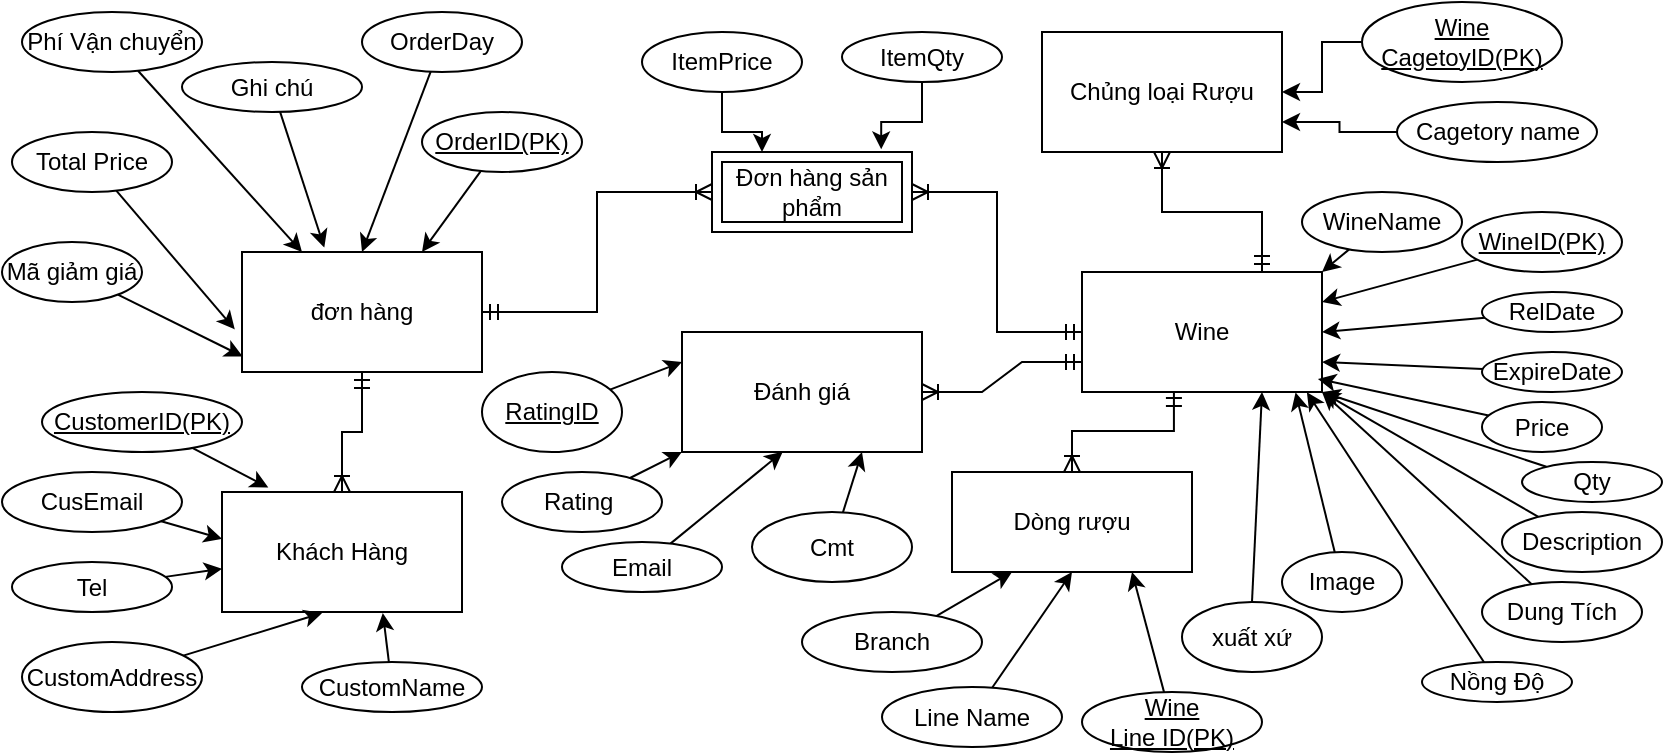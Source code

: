 <mxfile version="21.4.0" type="github">
  <diagram id="R2lEEEUBdFMjLlhIrx00" name="Page-1">
    <mxGraphModel dx="996" dy="573" grid="1" gridSize="10" guides="1" tooltips="1" connect="1" arrows="1" fold="1" page="1" pageScale="1" pageWidth="850" pageHeight="1100" math="0" shadow="0" extFonts="Permanent Marker^https://fonts.googleapis.com/css?family=Permanent+Marker">
      <root>
        <mxCell id="0" />
        <mxCell id="1" parent="0" />
        <mxCell id="dTxI5dDR73npywH-p4hO-19" value="" style="edgeStyle=elbowEdgeStyle;fontSize=12;html=1;endArrow=ERoneToMany;startArrow=ERmandOne;rounded=0;exitX=0.75;exitY=0;exitDx=0;exitDy=0;elbow=vertical;entryX=0.5;entryY=1;entryDx=0;entryDy=0;" parent="1" source="dTxI5dDR73npywH-p4hO-31" target="dTxI5dDR73npywH-p4hO-30" edge="1">
          <mxGeometry width="100" height="100" relative="1" as="geometry">
            <mxPoint x="622.426" y="171.716" as="sourcePoint" />
            <mxPoint x="750" y="110" as="targetPoint" />
          </mxGeometry>
        </mxCell>
        <mxCell id="dTxI5dDR73npywH-p4hO-20" value="" style="fontSize=12;html=1;endArrow=ERoneToMany;startArrow=ERmandOne;rounded=0;exitX=0.383;exitY=0.983;exitDx=0;exitDy=0;entryX=0.5;entryY=0;entryDx=0;entryDy=0;edgeStyle=elbowEdgeStyle;elbow=vertical;exitPerimeter=0;" parent="1" source="dTxI5dDR73npywH-p4hO-31" target="dTxI5dDR73npywH-p4hO-29" edge="1">
          <mxGeometry width="100" height="100" relative="1" as="geometry">
            <mxPoint x="622.426" y="228.284" as="sourcePoint" />
            <mxPoint x="700" y="340" as="targetPoint" />
          </mxGeometry>
        </mxCell>
        <mxCell id="dTxI5dDR73npywH-p4hO-21" value="" style="edgeStyle=elbowEdgeStyle;fontSize=12;html=1;endArrow=ERoneToMany;startArrow=ERmandOne;rounded=0;exitX=0;exitY=0.5;exitDx=0;exitDy=0;entryX=1;entryY=0.5;entryDx=0;entryDy=0;" parent="1" source="dTxI5dDR73npywH-p4hO-31" target="dTxI5dDR73npywH-p4hO-33" edge="1">
          <mxGeometry width="100" height="100" relative="1" as="geometry">
            <mxPoint x="520" y="200" as="sourcePoint" />
            <mxPoint x="420" y="190" as="targetPoint" />
          </mxGeometry>
        </mxCell>
        <mxCell id="dTxI5dDR73npywH-p4hO-22" value="" style="edgeStyle=elbowEdgeStyle;fontSize=12;html=1;endArrow=ERoneToMany;startArrow=ERmandOne;rounded=0;exitX=1;exitY=0.5;exitDx=0;exitDy=0;entryX=0;entryY=0.5;entryDx=0;entryDy=0;" parent="1" source="dTxI5dDR73npywH-p4hO-25" target="dTxI5dDR73npywH-p4hO-33" edge="1">
          <mxGeometry width="100" height="100" relative="1" as="geometry">
            <mxPoint x="260" y="160" as="sourcePoint" />
            <mxPoint x="330" y="160" as="targetPoint" />
          </mxGeometry>
        </mxCell>
        <mxCell id="dTxI5dDR73npywH-p4hO-23" value="" style="edgeStyle=orthogonalEdgeStyle;fontSize=12;html=1;endArrow=ERoneToMany;startArrow=ERmandOne;rounded=0;entryX=0.5;entryY=0;entryDx=0;entryDy=0;exitX=0.5;exitY=1;exitDx=0;exitDy=0;" parent="1" source="dTxI5dDR73npywH-p4hO-25" target="dTxI5dDR73npywH-p4hO-27" edge="1">
          <mxGeometry width="100" height="100" relative="1" as="geometry">
            <mxPoint x="200" y="200" as="sourcePoint" />
            <mxPoint x="240" y="340" as="targetPoint" />
          </mxGeometry>
        </mxCell>
        <mxCell id="dTxI5dDR73npywH-p4hO-25" value="đơn hàng" style="rounded=0;whiteSpace=wrap;html=1;" parent="1" vertex="1">
          <mxGeometry x="130" y="140" width="120" height="60" as="geometry" />
        </mxCell>
        <mxCell id="dTxI5dDR73npywH-p4hO-27" value="Khách Hàng" style="rounded=0;whiteSpace=wrap;html=1;" parent="1" vertex="1">
          <mxGeometry x="120" y="260" width="120" height="60" as="geometry" />
        </mxCell>
        <mxCell id="dTxI5dDR73npywH-p4hO-29" value="Dòng rượu" style="rounded=0;whiteSpace=wrap;html=1;" parent="1" vertex="1">
          <mxGeometry x="485" y="250" width="120" height="50" as="geometry" />
        </mxCell>
        <mxCell id="dTxI5dDR73npywH-p4hO-30" value="Chủng loại Rượu" style="rounded=0;whiteSpace=wrap;html=1;" parent="1" vertex="1">
          <mxGeometry x="530" y="30" width="120" height="60" as="geometry" />
        </mxCell>
        <mxCell id="dTxI5dDR73npywH-p4hO-31" value="Wine" style="rounded=0;whiteSpace=wrap;html=1;" parent="1" vertex="1">
          <mxGeometry x="550" y="150" width="120" height="60" as="geometry" />
        </mxCell>
        <mxCell id="dTxI5dDR73npywH-p4hO-32" value="Đánh giá" style="rounded=0;whiteSpace=wrap;html=1;" parent="1" vertex="1">
          <mxGeometry x="350" y="180" width="120" height="60" as="geometry" />
        </mxCell>
        <mxCell id="dTxI5dDR73npywH-p4hO-33" value="Đơn hàng sản phẩm" style="shape=ext;margin=3;double=1;whiteSpace=wrap;html=1;align=center;" parent="1" vertex="1">
          <mxGeometry x="365" y="90" width="100" height="40" as="geometry" />
        </mxCell>
        <mxCell id="8G3KxPDngYe6h84Ui3Jd-6" style="rounded=0;orthogonalLoop=1;jettySize=auto;html=1;entryX=1;entryY=0;entryDx=0;entryDy=0;" parent="1" source="dTxI5dDR73npywH-p4hO-35" target="dTxI5dDR73npywH-p4hO-31" edge="1">
          <mxGeometry relative="1" as="geometry">
            <mxPoint x="610" y="280" as="targetPoint" />
          </mxGeometry>
        </mxCell>
        <mxCell id="dTxI5dDR73npywH-p4hO-35" value="WineName" style="ellipse;whiteSpace=wrap;html=1;align=center;" parent="1" vertex="1">
          <mxGeometry x="660" y="110" width="80" height="30" as="geometry" />
        </mxCell>
        <mxCell id="8G3KxPDngYe6h84Ui3Jd-5" style="rounded=0;orthogonalLoop=1;jettySize=auto;html=1;entryX=1;entryY=0.25;entryDx=0;entryDy=0;" parent="1" source="dTxI5dDR73npywH-p4hO-38" target="dTxI5dDR73npywH-p4hO-31" edge="1">
          <mxGeometry relative="1" as="geometry" />
        </mxCell>
        <mxCell id="dTxI5dDR73npywH-p4hO-38" value="WineID(PK)" style="ellipse;whiteSpace=wrap;html=1;align=center;fontStyle=4;" parent="1" vertex="1">
          <mxGeometry x="740" y="120" width="80" height="30" as="geometry" />
        </mxCell>
        <mxCell id="8G3KxPDngYe6h84Ui3Jd-7" style="rounded=0;orthogonalLoop=1;jettySize=auto;html=1;entryX=1;entryY=0.5;entryDx=0;entryDy=0;" parent="1" source="VobUMtlbzpRoxm0NPVZj-1" target="dTxI5dDR73npywH-p4hO-31" edge="1">
          <mxGeometry relative="1" as="geometry" />
        </mxCell>
        <mxCell id="VobUMtlbzpRoxm0NPVZj-1" value="RelDate" style="ellipse;whiteSpace=wrap;html=1;align=center;" parent="1" vertex="1">
          <mxGeometry x="750" y="160" width="70" height="20" as="geometry" />
        </mxCell>
        <mxCell id="8G3KxPDngYe6h84Ui3Jd-8" style="rounded=0;orthogonalLoop=1;jettySize=auto;html=1;entryX=1;entryY=0.75;entryDx=0;entryDy=0;" parent="1" source="VobUMtlbzpRoxm0NPVZj-2" target="dTxI5dDR73npywH-p4hO-31" edge="1">
          <mxGeometry relative="1" as="geometry" />
        </mxCell>
        <mxCell id="VobUMtlbzpRoxm0NPVZj-2" value="ExpireDate" style="ellipse;whiteSpace=wrap;html=1;align=center;" parent="1" vertex="1">
          <mxGeometry x="750" y="190" width="70" height="20" as="geometry" />
        </mxCell>
        <mxCell id="8G3KxPDngYe6h84Ui3Jd-9" style="rounded=0;orthogonalLoop=1;jettySize=auto;html=1;entryX=0.983;entryY=0.891;entryDx=0;entryDy=0;entryPerimeter=0;" parent="1" source="VobUMtlbzpRoxm0NPVZj-3" target="dTxI5dDR73npywH-p4hO-31" edge="1">
          <mxGeometry relative="1" as="geometry">
            <mxPoint x="610" y="300" as="targetPoint" />
          </mxGeometry>
        </mxCell>
        <mxCell id="VobUMtlbzpRoxm0NPVZj-3" value="Price" style="ellipse;whiteSpace=wrap;html=1;align=center;" parent="1" vertex="1">
          <mxGeometry x="750" y="215" width="60" height="25" as="geometry" />
        </mxCell>
        <mxCell id="8G3KxPDngYe6h84Ui3Jd-10" style="rounded=0;orthogonalLoop=1;jettySize=auto;html=1;entryX=1;entryY=1;entryDx=0;entryDy=0;" parent="1" source="VobUMtlbzpRoxm0NPVZj-4" target="dTxI5dDR73npywH-p4hO-31" edge="1">
          <mxGeometry relative="1" as="geometry">
            <mxPoint x="610" y="310" as="targetPoint" />
          </mxGeometry>
        </mxCell>
        <mxCell id="VobUMtlbzpRoxm0NPVZj-4" value="Qty" style="ellipse;whiteSpace=wrap;html=1;align=center;" parent="1" vertex="1">
          <mxGeometry x="770" y="245" width="70" height="20" as="geometry" />
        </mxCell>
        <mxCell id="8G3KxPDngYe6h84Ui3Jd-26" style="edgeStyle=orthogonalEdgeStyle;rounded=0;orthogonalLoop=1;jettySize=auto;html=1;entryX=0.846;entryY=-0.033;entryDx=0;entryDy=0;entryPerimeter=0;" parent="1" source="VobUMtlbzpRoxm0NPVZj-5" target="dTxI5dDR73npywH-p4hO-33" edge="1">
          <mxGeometry relative="1" as="geometry" />
        </mxCell>
        <mxCell id="VobUMtlbzpRoxm0NPVZj-5" value="ItemQty" style="ellipse;whiteSpace=wrap;html=1;align=center;" parent="1" vertex="1">
          <mxGeometry x="430" y="30" width="80" height="25" as="geometry" />
        </mxCell>
        <mxCell id="8G3KxPDngYe6h84Ui3Jd-16" style="rounded=0;orthogonalLoop=1;jettySize=auto;html=1;entryX=0.25;entryY=1;entryDx=0;entryDy=0;" parent="1" source="VobUMtlbzpRoxm0NPVZj-6" target="dTxI5dDR73npywH-p4hO-29" edge="1">
          <mxGeometry relative="1" as="geometry" />
        </mxCell>
        <mxCell id="VobUMtlbzpRoxm0NPVZj-6" value="Branch" style="ellipse;whiteSpace=wrap;html=1;align=center;" parent="1" vertex="1">
          <mxGeometry x="410" y="320" width="90" height="30" as="geometry" />
        </mxCell>
        <mxCell id="8G3KxPDngYe6h84Ui3Jd-25" style="edgeStyle=orthogonalEdgeStyle;rounded=0;orthogonalLoop=1;jettySize=auto;html=1;entryX=0.25;entryY=0;entryDx=0;entryDy=0;" parent="1" source="VobUMtlbzpRoxm0NPVZj-7" target="dTxI5dDR73npywH-p4hO-33" edge="1">
          <mxGeometry relative="1" as="geometry" />
        </mxCell>
        <mxCell id="VobUMtlbzpRoxm0NPVZj-7" value="ItemPrice" style="ellipse;whiteSpace=wrap;html=1;align=center;" parent="1" vertex="1">
          <mxGeometry x="330" y="30" width="80" height="30" as="geometry" />
        </mxCell>
        <mxCell id="8G3KxPDngYe6h84Ui3Jd-11" style="rounded=0;orthogonalLoop=1;jettySize=auto;html=1;entryX=1;entryY=1;entryDx=0;entryDy=0;" parent="1" source="VobUMtlbzpRoxm0NPVZj-8" target="dTxI5dDR73npywH-p4hO-31" edge="1">
          <mxGeometry relative="1" as="geometry">
            <mxPoint x="610" y="320" as="targetPoint" />
          </mxGeometry>
        </mxCell>
        <mxCell id="VobUMtlbzpRoxm0NPVZj-8" value="Description" style="ellipse;whiteSpace=wrap;html=1;align=center;" parent="1" vertex="1">
          <mxGeometry x="760" y="270" width="80" height="30" as="geometry" />
        </mxCell>
        <mxCell id="8G3KxPDngYe6h84Ui3Jd-20" style="rounded=0;orthogonalLoop=1;jettySize=auto;html=1;entryX=0.417;entryY=1.009;entryDx=0;entryDy=0;entryPerimeter=0;" parent="1" source="VobUMtlbzpRoxm0NPVZj-9" target="dTxI5dDR73npywH-p4hO-27" edge="1">
          <mxGeometry relative="1" as="geometry" />
        </mxCell>
        <mxCell id="VobUMtlbzpRoxm0NPVZj-9" value="CustomAddress" style="ellipse;whiteSpace=wrap;html=1;align=center;" parent="1" vertex="1">
          <mxGeometry x="20" y="335" width="90" height="35" as="geometry" />
        </mxCell>
        <mxCell id="8G3KxPDngYe6h84Ui3Jd-15" style="rounded=0;orthogonalLoop=1;jettySize=auto;html=1;entryX=0.5;entryY=1;entryDx=0;entryDy=0;" parent="1" source="VobUMtlbzpRoxm0NPVZj-11" target="dTxI5dDR73npywH-p4hO-29" edge="1">
          <mxGeometry relative="1" as="geometry" />
        </mxCell>
        <mxCell id="VobUMtlbzpRoxm0NPVZj-11" value="Line Name" style="ellipse;whiteSpace=wrap;html=1;align=center;" parent="1" vertex="1">
          <mxGeometry x="450" y="357.5" width="90" height="30" as="geometry" />
        </mxCell>
        <mxCell id="8G3KxPDngYe6h84Ui3Jd-22" style="rounded=0;orthogonalLoop=1;jettySize=auto;html=1;entryX=-0.03;entryY=0.645;entryDx=0;entryDy=0;entryPerimeter=0;" parent="1" source="VobUMtlbzpRoxm0NPVZj-12" target="dTxI5dDR73npywH-p4hO-25" edge="1">
          <mxGeometry relative="1" as="geometry" />
        </mxCell>
        <mxCell id="VobUMtlbzpRoxm0NPVZj-12" value="Total Price" style="ellipse;whiteSpace=wrap;html=1;align=center;" parent="1" vertex="1">
          <mxGeometry x="15" y="80" width="80" height="30" as="geometry" />
        </mxCell>
        <mxCell id="8G3KxPDngYe6h84Ui3Jd-23" style="rounded=0;orthogonalLoop=1;jettySize=auto;html=1;entryX=0.5;entryY=0;entryDx=0;entryDy=0;" parent="1" source="VobUMtlbzpRoxm0NPVZj-13" target="dTxI5dDR73npywH-p4hO-25" edge="1">
          <mxGeometry relative="1" as="geometry" />
        </mxCell>
        <mxCell id="VobUMtlbzpRoxm0NPVZj-13" value="OrderDay" style="ellipse;whiteSpace=wrap;html=1;align=center;" parent="1" vertex="1">
          <mxGeometry x="190" y="20" width="80" height="30" as="geometry" />
        </mxCell>
        <mxCell id="8G3KxPDngYe6h84Ui3Jd-14" style="rounded=0;orthogonalLoop=1;jettySize=auto;html=1;entryX=0.75;entryY=1;entryDx=0;entryDy=0;" parent="1" source="VobUMtlbzpRoxm0NPVZj-14" target="dTxI5dDR73npywH-p4hO-29" edge="1">
          <mxGeometry relative="1" as="geometry" />
        </mxCell>
        <mxCell id="VobUMtlbzpRoxm0NPVZj-14" value="Wine&lt;br style=&quot;border-color: var(--border-color);&quot;&gt;Line ID(PK)" style="ellipse;whiteSpace=wrap;html=1;align=center;fontStyle=4;" parent="1" vertex="1">
          <mxGeometry x="550" y="360" width="90" height="30" as="geometry" />
        </mxCell>
        <mxCell id="8G3KxPDngYe6h84Ui3Jd-24" style="rounded=0;orthogonalLoop=1;jettySize=auto;html=1;entryX=0.75;entryY=0;entryDx=0;entryDy=0;" parent="1" source="VobUMtlbzpRoxm0NPVZj-15" target="dTxI5dDR73npywH-p4hO-25" edge="1">
          <mxGeometry relative="1" as="geometry" />
        </mxCell>
        <mxCell id="VobUMtlbzpRoxm0NPVZj-15" value="OrderID(PK)" style="ellipse;whiteSpace=wrap;html=1;align=center;fontStyle=4;" parent="1" vertex="1">
          <mxGeometry x="220" y="70" width="80" height="30" as="geometry" />
        </mxCell>
        <mxCell id="8G3KxPDngYe6h84Ui3Jd-17" style="rounded=0;orthogonalLoop=1;jettySize=auto;html=1;entryX=0.67;entryY=1.009;entryDx=0;entryDy=0;entryPerimeter=0;" parent="1" source="VobUMtlbzpRoxm0NPVZj-16" target="dTxI5dDR73npywH-p4hO-27" edge="1">
          <mxGeometry relative="1" as="geometry">
            <mxPoint x="200" y="460" as="targetPoint" />
          </mxGeometry>
        </mxCell>
        <mxCell id="VobUMtlbzpRoxm0NPVZj-16" value="CustomName" style="ellipse;whiteSpace=wrap;html=1;align=center;" parent="1" vertex="1">
          <mxGeometry x="160" y="345" width="90" height="25" as="geometry" />
        </mxCell>
        <mxCell id="8G3KxPDngYe6h84Ui3Jd-18" style="rounded=0;orthogonalLoop=1;jettySize=auto;html=1;" parent="1" source="VobUMtlbzpRoxm0NPVZj-17" target="dTxI5dDR73npywH-p4hO-27" edge="1">
          <mxGeometry relative="1" as="geometry">
            <mxPoint x="200" y="330" as="targetPoint" />
          </mxGeometry>
        </mxCell>
        <mxCell id="VobUMtlbzpRoxm0NPVZj-17" value="Tel" style="ellipse;whiteSpace=wrap;html=1;align=center;" parent="1" vertex="1">
          <mxGeometry x="15" y="295" width="80" height="25" as="geometry" />
        </mxCell>
        <mxCell id="8G3KxPDngYe6h84Ui3Jd-19" style="rounded=0;orthogonalLoop=1;jettySize=auto;html=1;entryX=0.193;entryY=-0.037;entryDx=0;entryDy=0;entryPerimeter=0;elbow=vertical;" parent="1" source="VobUMtlbzpRoxm0NPVZj-18" target="dTxI5dDR73npywH-p4hO-27" edge="1">
          <mxGeometry relative="1" as="geometry" />
        </mxCell>
        <mxCell id="VobUMtlbzpRoxm0NPVZj-18" value="CustomerID(PK)" style="ellipse;whiteSpace=wrap;html=1;align=center;fontStyle=4;" parent="1" vertex="1">
          <mxGeometry x="30" y="210" width="100" height="30" as="geometry" />
        </mxCell>
        <mxCell id="8G3KxPDngYe6h84Ui3Jd-21" style="rounded=0;orthogonalLoop=1;jettySize=auto;html=1;entryX=0;entryY=0.39;entryDx=0;entryDy=0;entryPerimeter=0;" parent="1" source="VobUMtlbzpRoxm0NPVZj-19" target="dTxI5dDR73npywH-p4hO-27" edge="1">
          <mxGeometry relative="1" as="geometry" />
        </mxCell>
        <mxCell id="VobUMtlbzpRoxm0NPVZj-19" value="CusEmail" style="ellipse;whiteSpace=wrap;html=1;align=center;" parent="1" vertex="1">
          <mxGeometry x="10" y="250" width="90" height="30" as="geometry" />
        </mxCell>
        <mxCell id="8G3KxPDngYe6h84Ui3Jd-13" style="edgeStyle=orthogonalEdgeStyle;rounded=0;orthogonalLoop=1;jettySize=auto;html=1;entryX=1;entryY=0.75;entryDx=0;entryDy=0;" parent="1" source="8G3KxPDngYe6h84Ui3Jd-1" target="dTxI5dDR73npywH-p4hO-30" edge="1">
          <mxGeometry relative="1" as="geometry" />
        </mxCell>
        <mxCell id="8G3KxPDngYe6h84Ui3Jd-1" value="Cagetory name" style="ellipse;whiteSpace=wrap;html=1;align=center;" parent="1" vertex="1">
          <mxGeometry x="707.5" y="65" width="100" height="30" as="geometry" />
        </mxCell>
        <mxCell id="8G3KxPDngYe6h84Ui3Jd-12" style="edgeStyle=orthogonalEdgeStyle;rounded=0;orthogonalLoop=1;jettySize=auto;html=1;entryX=1;entryY=0.5;entryDx=0;entryDy=0;" parent="1" source="8G3KxPDngYe6h84Ui3Jd-4" target="dTxI5dDR73npywH-p4hO-30" edge="1">
          <mxGeometry relative="1" as="geometry" />
        </mxCell>
        <mxCell id="8G3KxPDngYe6h84Ui3Jd-4" value="Wine&lt;br style=&quot;border-color: var(--border-color);&quot;&gt;CagetoyID(PK)" style="ellipse;whiteSpace=wrap;html=1;align=center;fontStyle=4;" parent="1" vertex="1">
          <mxGeometry x="690" y="15" width="100" height="40" as="geometry" />
        </mxCell>
        <mxCell id="rmuJf8ZQ7ZaGDNXfYBwP-2" style="rounded=0;orthogonalLoop=1;jettySize=auto;html=1;entryX=1;entryY=1;entryDx=0;entryDy=0;" parent="1" source="rmuJf8ZQ7ZaGDNXfYBwP-1" target="dTxI5dDR73npywH-p4hO-31" edge="1">
          <mxGeometry relative="1" as="geometry">
            <mxPoint x="610" y="330" as="targetPoint" />
          </mxGeometry>
        </mxCell>
        <mxCell id="rmuJf8ZQ7ZaGDNXfYBwP-1" value="Dung Tích" style="ellipse;whiteSpace=wrap;html=1;align=center;" parent="1" vertex="1">
          <mxGeometry x="750" y="305" width="80" height="30" as="geometry" />
        </mxCell>
        <mxCell id="rmuJf8ZQ7ZaGDNXfYBwP-5" style="edgeStyle=orthogonalEdgeStyle;rounded=0;orthogonalLoop=1;jettySize=auto;html=1;exitX=0.5;exitY=1;exitDx=0;exitDy=0;" parent="1" source="dTxI5dDR73npywH-p4hO-29" target="dTxI5dDR73npywH-p4hO-29" edge="1">
          <mxGeometry relative="1" as="geometry" />
        </mxCell>
        <mxCell id="Azhsq3GnwWCv2wDgY1An-1" style="edgeStyle=orthogonalEdgeStyle;rounded=0;orthogonalLoop=1;jettySize=auto;html=1;exitX=0.5;exitY=1;exitDx=0;exitDy=0;" parent="1" source="VobUMtlbzpRoxm0NPVZj-6" target="VobUMtlbzpRoxm0NPVZj-6" edge="1">
          <mxGeometry relative="1" as="geometry" />
        </mxCell>
        <mxCell id="Azhsq3GnwWCv2wDgY1An-3" style="rounded=0;orthogonalLoop=1;jettySize=auto;html=1;entryX=0.937;entryY=1.003;entryDx=0;entryDy=0;entryPerimeter=0;" parent="1" source="Azhsq3GnwWCv2wDgY1An-2" target="dTxI5dDR73npywH-p4hO-31" edge="1">
          <mxGeometry relative="1" as="geometry" />
        </mxCell>
        <mxCell id="Azhsq3GnwWCv2wDgY1An-2" value="Nồng Độ" style="ellipse;whiteSpace=wrap;html=1;align=center;" parent="1" vertex="1">
          <mxGeometry x="720" y="345" width="75" height="20" as="geometry" />
        </mxCell>
        <mxCell id="Azhsq3GnwWCv2wDgY1An-5" style="rounded=0;orthogonalLoop=1;jettySize=auto;html=1;entryX=0;entryY=1;entryDx=0;entryDy=0;" parent="1" source="Azhsq3GnwWCv2wDgY1An-4" target="dTxI5dDR73npywH-p4hO-32" edge="1">
          <mxGeometry relative="1" as="geometry" />
        </mxCell>
        <mxCell id="Azhsq3GnwWCv2wDgY1An-4" value="Rating&amp;nbsp;" style="ellipse;whiteSpace=wrap;html=1;align=center;" parent="1" vertex="1">
          <mxGeometry x="260" y="250" width="80" height="30" as="geometry" />
        </mxCell>
        <mxCell id="Azhsq3GnwWCv2wDgY1An-12" style="rounded=0;orthogonalLoop=1;jettySize=auto;html=1;entryX=0.42;entryY=0.998;entryDx=0;entryDy=0;entryPerimeter=0;" parent="1" source="Azhsq3GnwWCv2wDgY1An-6" target="dTxI5dDR73npywH-p4hO-32" edge="1">
          <mxGeometry relative="1" as="geometry" />
        </mxCell>
        <mxCell id="Azhsq3GnwWCv2wDgY1An-6" value="Email" style="ellipse;whiteSpace=wrap;html=1;align=center;" parent="1" vertex="1">
          <mxGeometry x="290" y="285" width="80" height="25" as="geometry" />
        </mxCell>
        <mxCell id="Azhsq3GnwWCv2wDgY1An-9" style="rounded=0;orthogonalLoop=1;jettySize=auto;html=1;entryX=0.75;entryY=1;entryDx=0;entryDy=0;" parent="1" source="Azhsq3GnwWCv2wDgY1An-8" target="dTxI5dDR73npywH-p4hO-32" edge="1">
          <mxGeometry relative="1" as="geometry" />
        </mxCell>
        <mxCell id="Azhsq3GnwWCv2wDgY1An-8" value="Cmt" style="ellipse;whiteSpace=wrap;html=1;align=center;" parent="1" vertex="1">
          <mxGeometry x="385" y="270" width="80" height="35" as="geometry" />
        </mxCell>
        <mxCell id="Azhsq3GnwWCv2wDgY1An-11" style="rounded=0;orthogonalLoop=1;jettySize=auto;html=1;entryX=0;entryY=0.25;entryDx=0;entryDy=0;" parent="1" source="Azhsq3GnwWCv2wDgY1An-10" target="dTxI5dDR73npywH-p4hO-32" edge="1">
          <mxGeometry relative="1" as="geometry" />
        </mxCell>
        <mxCell id="Azhsq3GnwWCv2wDgY1An-10" value="RatingID" style="ellipse;whiteSpace=wrap;html=1;align=center;fontStyle=4;" parent="1" vertex="1">
          <mxGeometry x="250" y="200" width="70" height="40" as="geometry" />
        </mxCell>
        <mxCell id="Azhsq3GnwWCv2wDgY1An-13" value="" style="edgeStyle=entityRelationEdgeStyle;fontSize=12;html=1;endArrow=ERoneToMany;startArrow=ERmandOne;rounded=0;exitX=0;exitY=0.75;exitDx=0;exitDy=0;" parent="1" source="dTxI5dDR73npywH-p4hO-31" target="dTxI5dDR73npywH-p4hO-32" edge="1">
          <mxGeometry width="100" height="100" relative="1" as="geometry">
            <mxPoint x="440" y="330" as="sourcePoint" />
            <mxPoint x="540" y="230" as="targetPoint" />
          </mxGeometry>
        </mxCell>
        <mxCell id="Azhsq3GnwWCv2wDgY1An-16" style="rounded=0;orthogonalLoop=1;jettySize=auto;html=1;exitX=0.5;exitY=0;exitDx=0;exitDy=0;entryX=0.75;entryY=1;entryDx=0;entryDy=0;" parent="1" source="Azhsq3GnwWCv2wDgY1An-15" target="dTxI5dDR73npywH-p4hO-31" edge="1">
          <mxGeometry relative="1" as="geometry">
            <mxPoint x="650" y="340" as="sourcePoint" />
            <mxPoint x="650" y="220" as="targetPoint" />
          </mxGeometry>
        </mxCell>
        <mxCell id="Azhsq3GnwWCv2wDgY1An-15" value="xuất xứ" style="ellipse;whiteSpace=wrap;html=1;align=center;" parent="1" vertex="1">
          <mxGeometry x="600" y="315" width="70" height="35" as="geometry" />
        </mxCell>
        <mxCell id="Azhsq3GnwWCv2wDgY1An-20" style="rounded=0;orthogonalLoop=1;jettySize=auto;html=1;entryX=0.003;entryY=0.87;entryDx=0;entryDy=0;entryPerimeter=0;" parent="1" source="Azhsq3GnwWCv2wDgY1An-19" target="dTxI5dDR73npywH-p4hO-25" edge="1">
          <mxGeometry relative="1" as="geometry" />
        </mxCell>
        <mxCell id="Azhsq3GnwWCv2wDgY1An-19" value="Mã giảm giá" style="ellipse;whiteSpace=wrap;html=1;align=center;" parent="1" vertex="1">
          <mxGeometry x="10" y="135" width="70" height="30" as="geometry" />
        </mxCell>
        <mxCell id="Azhsq3GnwWCv2wDgY1An-22" style="rounded=0;orthogonalLoop=1;jettySize=auto;html=1;entryX=0.25;entryY=0;entryDx=0;entryDy=0;" parent="1" source="Azhsq3GnwWCv2wDgY1An-21" target="dTxI5dDR73npywH-p4hO-25" edge="1">
          <mxGeometry relative="1" as="geometry" />
        </mxCell>
        <mxCell id="Azhsq3GnwWCv2wDgY1An-21" value="Phí Vận chuyển" style="ellipse;whiteSpace=wrap;html=1;align=center;" parent="1" vertex="1">
          <mxGeometry x="20" y="20" width="90" height="30" as="geometry" />
        </mxCell>
        <mxCell id="Azhsq3GnwWCv2wDgY1An-24" style="rounded=0;orthogonalLoop=1;jettySize=auto;html=1;entryX=0.343;entryY=-0.037;entryDx=0;entryDy=0;entryPerimeter=0;" parent="1" source="Azhsq3GnwWCv2wDgY1An-23" target="dTxI5dDR73npywH-p4hO-25" edge="1">
          <mxGeometry relative="1" as="geometry" />
        </mxCell>
        <mxCell id="Azhsq3GnwWCv2wDgY1An-23" value="Ghi chú" style="ellipse;whiteSpace=wrap;html=1;align=center;" parent="1" vertex="1">
          <mxGeometry x="100" y="45" width="90" height="25" as="geometry" />
        </mxCell>
        <mxCell id="Azhsq3GnwWCv2wDgY1An-25" style="edgeStyle=orthogonalEdgeStyle;rounded=0;orthogonalLoop=1;jettySize=auto;html=1;exitX=0.5;exitY=1;exitDx=0;exitDy=0;" parent="1" source="VobUMtlbzpRoxm0NPVZj-3" target="VobUMtlbzpRoxm0NPVZj-3" edge="1">
          <mxGeometry relative="1" as="geometry" />
        </mxCell>
        <mxCell id="Azhsq3GnwWCv2wDgY1An-27" style="rounded=0;orthogonalLoop=1;jettySize=auto;html=1;entryX=0.89;entryY=1.003;entryDx=0;entryDy=0;entryPerimeter=0;" parent="1" source="Azhsq3GnwWCv2wDgY1An-26" target="dTxI5dDR73npywH-p4hO-31" edge="1">
          <mxGeometry relative="1" as="geometry" />
        </mxCell>
        <mxCell id="Azhsq3GnwWCv2wDgY1An-26" value="Image" style="ellipse;whiteSpace=wrap;html=1;align=center;" parent="1" vertex="1">
          <mxGeometry x="650" y="290" width="60" height="30" as="geometry" />
        </mxCell>
        <mxCell id="Azhsq3GnwWCv2wDgY1An-30" style="edgeStyle=orthogonalEdgeStyle;rounded=0;orthogonalLoop=1;jettySize=auto;html=1;exitX=0.5;exitY=1;exitDx=0;exitDy=0;" parent="1" source="Azhsq3GnwWCv2wDgY1An-26" target="Azhsq3GnwWCv2wDgY1An-26" edge="1">
          <mxGeometry relative="1" as="geometry" />
        </mxCell>
      </root>
    </mxGraphModel>
  </diagram>
</mxfile>
